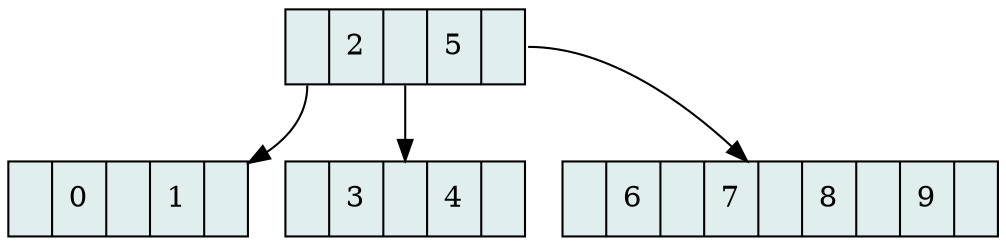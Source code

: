digraph arbolB{
rankr=TB;
node[shape = box,fillcolor="azure2" color="black" style="filled"];
node[shape=record label= "<p0>|{2}|<p1> |{5}|<p2> "]511754216;
node[shape=record label= "<p0>|{0}|<p1> |{1}|<p2> "]1342443276;
node[shape=record label= "<p0>|{3}|<p1> |{4}|<p2> "]769287236;
node[shape=record label= "<p0>|{6}|<p1> |{7}|<p2> |{8}|<p3> |{9}|<p4> "]1587487668;

511754216:p0->1342443276;

511754216:p1->769287236;

511754216:p2->1587487668;
}


